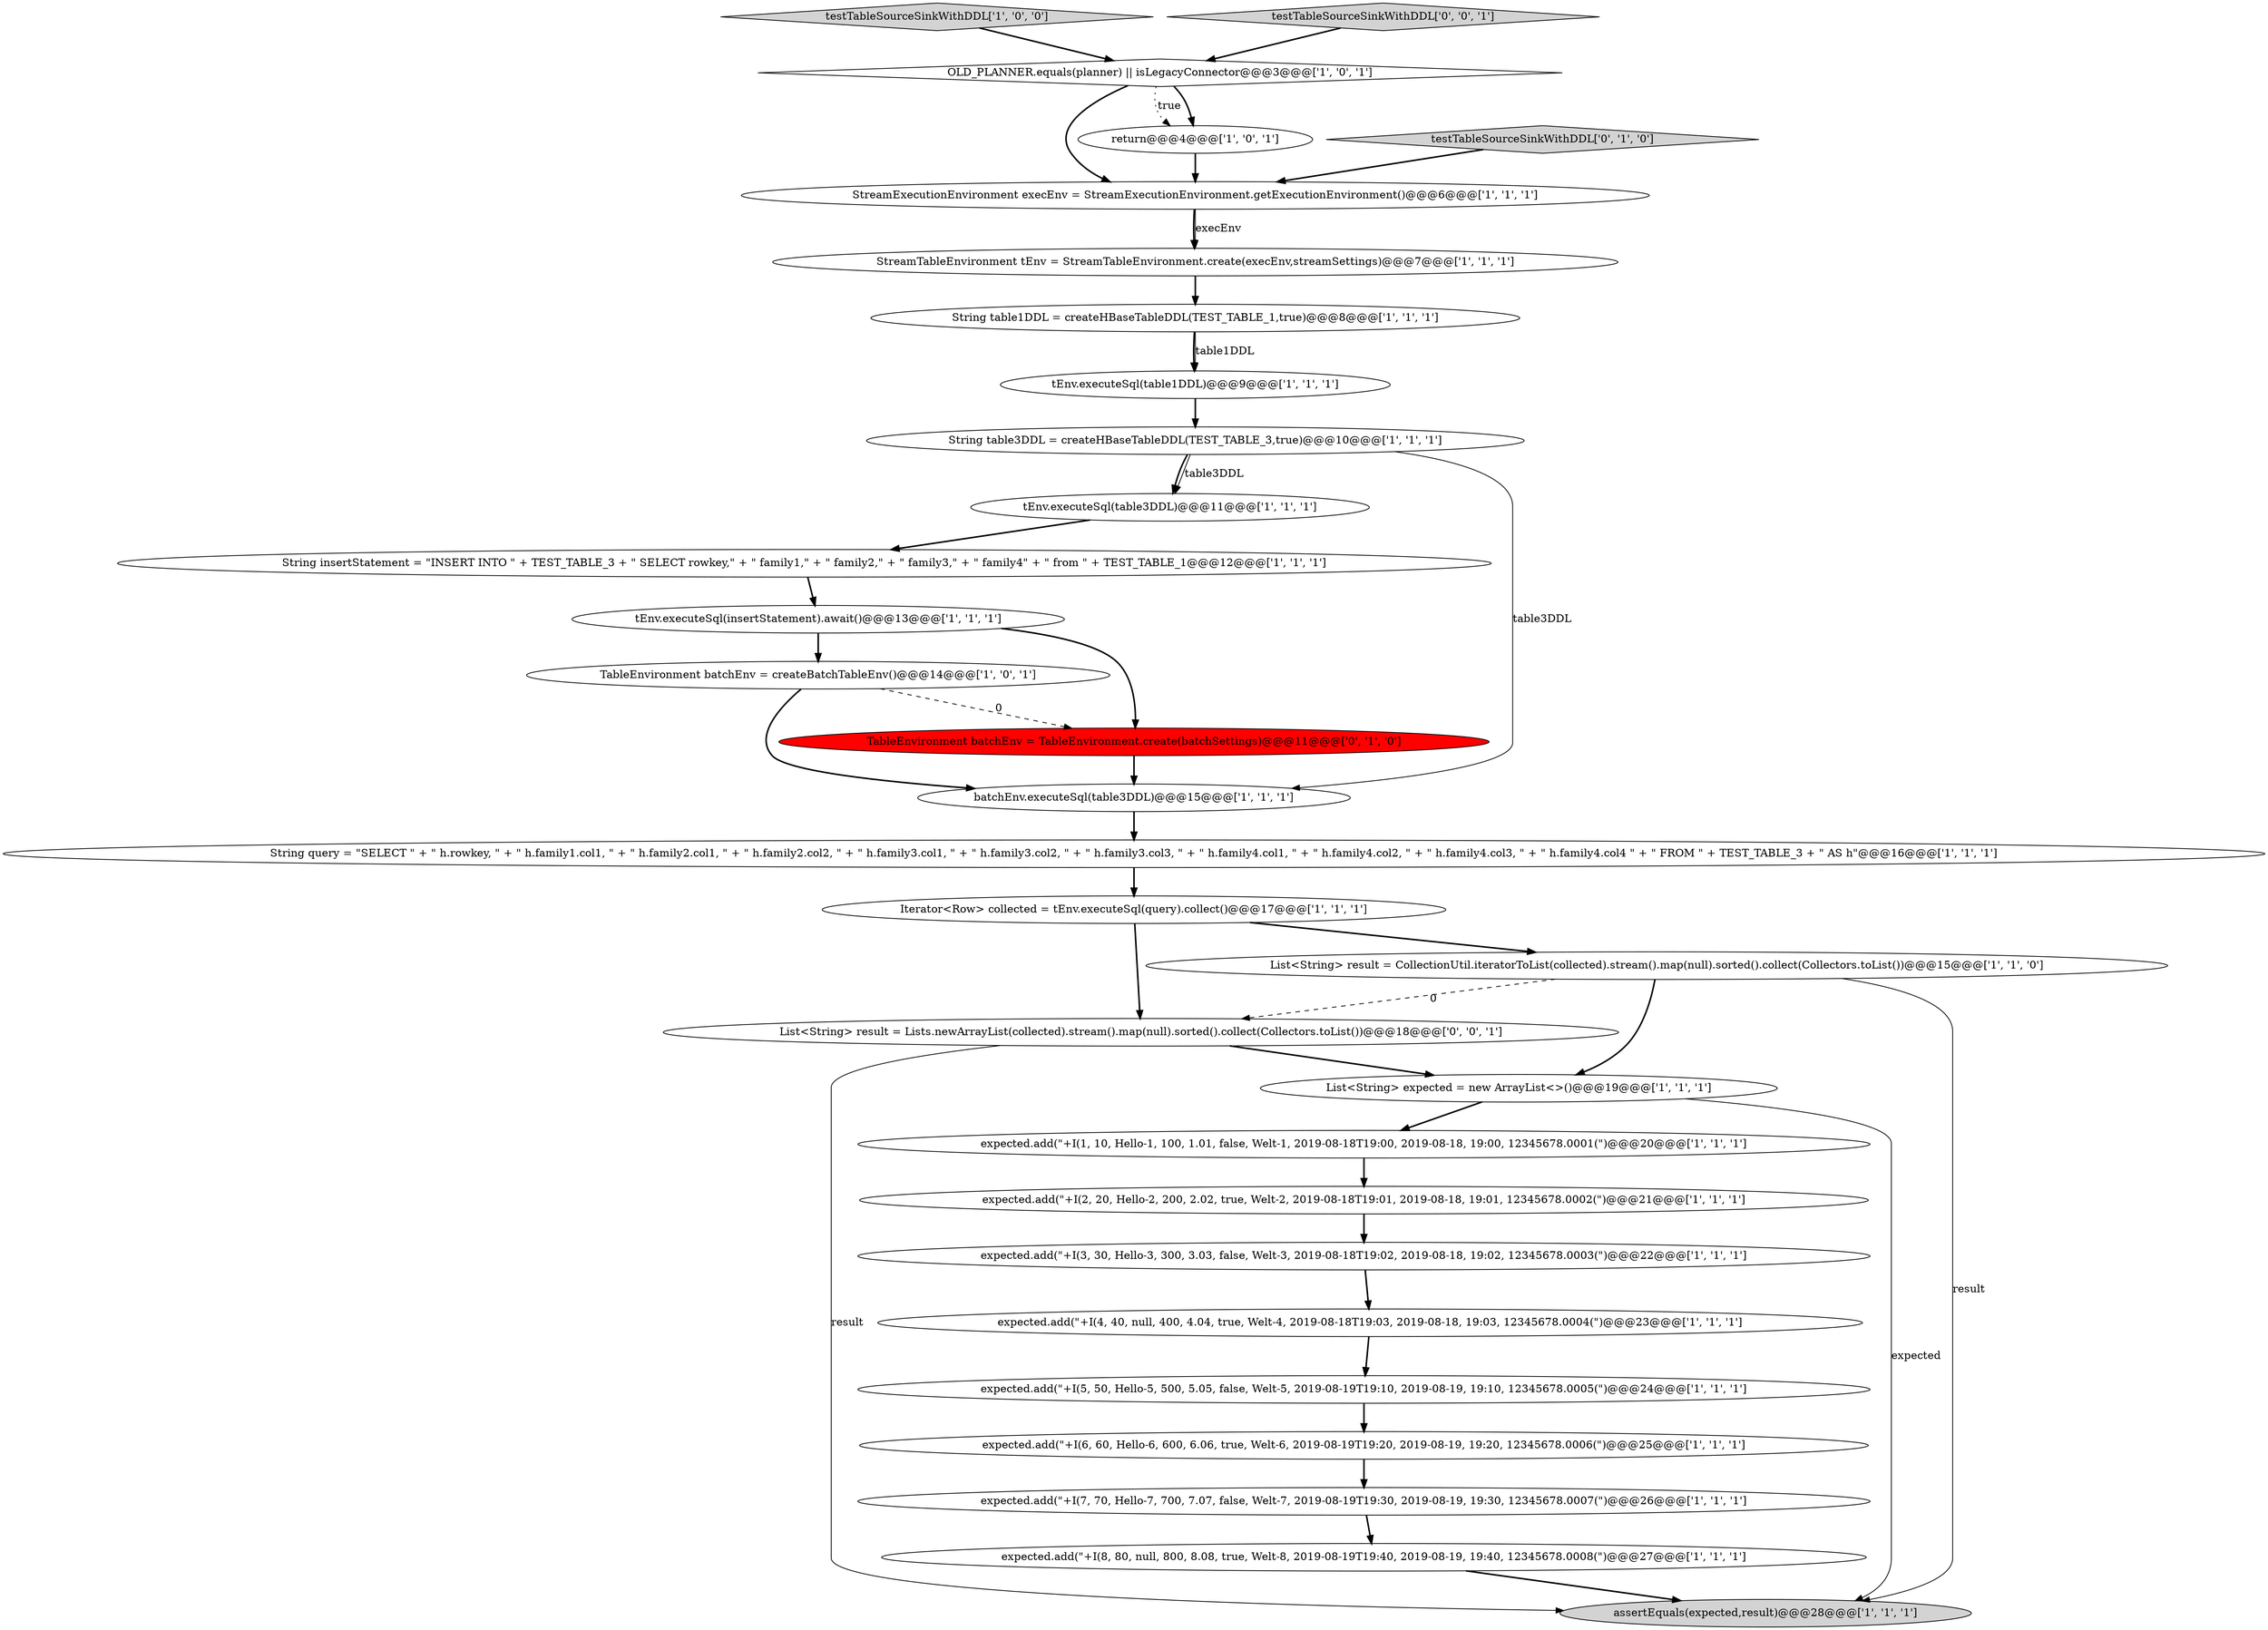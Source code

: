 digraph {
6 [style = filled, label = "List<String> result = CollectionUtil.iteratorToList(collected).stream().map(null).sorted().collect(Collectors.toList())@@@15@@@['1', '1', '0']", fillcolor = white, shape = ellipse image = "AAA0AAABBB1BBB"];
27 [style = filled, label = "TableEnvironment batchEnv = TableEnvironment.create(batchSettings)@@@11@@@['0', '1', '0']", fillcolor = red, shape = ellipse image = "AAA1AAABBB2BBB"];
5 [style = filled, label = "tEnv.executeSql(table3DDL)@@@11@@@['1', '1', '1']", fillcolor = white, shape = ellipse image = "AAA0AAABBB1BBB"];
20 [style = filled, label = "testTableSourceSinkWithDDL['1', '0', '0']", fillcolor = lightgray, shape = diamond image = "AAA0AAABBB1BBB"];
15 [style = filled, label = "expected.add(\"+I(5, 50, Hello-5, 500, 5.05, false, Welt-5, 2019-08-19T19:10, 2019-08-19, 19:10, 12345678.0005(\")@@@24@@@['1', '1', '1']", fillcolor = white, shape = ellipse image = "AAA0AAABBB1BBB"];
29 [style = filled, label = "List<String> result = Lists.newArrayList(collected).stream().map(null).sorted().collect(Collectors.toList())@@@18@@@['0', '0', '1']", fillcolor = white, shape = ellipse image = "AAA0AAABBB3BBB"];
14 [style = filled, label = "List<String> expected = new ArrayList<>()@@@19@@@['1', '1', '1']", fillcolor = white, shape = ellipse image = "AAA0AAABBB1BBB"];
18 [style = filled, label = "OLD_PLANNER.equals(planner) || isLegacyConnector@@@3@@@['1', '0', '1']", fillcolor = white, shape = diamond image = "AAA0AAABBB1BBB"];
7 [style = filled, label = "String table3DDL = createHBaseTableDDL(TEST_TABLE_3,true)@@@10@@@['1', '1', '1']", fillcolor = white, shape = ellipse image = "AAA0AAABBB1BBB"];
11 [style = filled, label = "return@@@4@@@['1', '0', '1']", fillcolor = white, shape = ellipse image = "AAA0AAABBB1BBB"];
3 [style = filled, label = "batchEnv.executeSql(table3DDL)@@@15@@@['1', '1', '1']", fillcolor = white, shape = ellipse image = "AAA0AAABBB1BBB"];
13 [style = filled, label = "String insertStatement = \"INSERT INTO \" + TEST_TABLE_3 + \" SELECT rowkey,\" + \" family1,\" + \" family2,\" + \" family3,\" + \" family4\" + \" from \" + TEST_TABLE_1@@@12@@@['1', '1', '1']", fillcolor = white, shape = ellipse image = "AAA0AAABBB1BBB"];
2 [style = filled, label = "String query = \"SELECT \" + \" h.rowkey, \" + \" h.family1.col1, \" + \" h.family2.col1, \" + \" h.family2.col2, \" + \" h.family3.col1, \" + \" h.family3.col2, \" + \" h.family3.col3, \" + \" h.family4.col1, \" + \" h.family4.col2, \" + \" h.family4.col3, \" + \" h.family4.col4 \" + \" FROM \" + TEST_TABLE_3 + \" AS h\"@@@16@@@['1', '1', '1']", fillcolor = white, shape = ellipse image = "AAA0AAABBB1BBB"];
24 [style = filled, label = "String table1DDL = createHBaseTableDDL(TEST_TABLE_1,true)@@@8@@@['1', '1', '1']", fillcolor = white, shape = ellipse image = "AAA0AAABBB1BBB"];
12 [style = filled, label = "expected.add(\"+I(4, 40, null, 400, 4.04, true, Welt-4, 2019-08-18T19:03, 2019-08-18, 19:03, 12345678.0004(\")@@@23@@@['1', '1', '1']", fillcolor = white, shape = ellipse image = "AAA0AAABBB1BBB"];
21 [style = filled, label = "expected.add(\"+I(8, 80, null, 800, 8.08, true, Welt-8, 2019-08-19T19:40, 2019-08-19, 19:40, 12345678.0008(\")@@@27@@@['1', '1', '1']", fillcolor = white, shape = ellipse image = "AAA0AAABBB1BBB"];
1 [style = filled, label = "StreamTableEnvironment tEnv = StreamTableEnvironment.create(execEnv,streamSettings)@@@7@@@['1', '1', '1']", fillcolor = white, shape = ellipse image = "AAA0AAABBB1BBB"];
26 [style = filled, label = "testTableSourceSinkWithDDL['0', '1', '0']", fillcolor = lightgray, shape = diamond image = "AAA0AAABBB2BBB"];
22 [style = filled, label = "Iterator<Row> collected = tEnv.executeSql(query).collect()@@@17@@@['1', '1', '1']", fillcolor = white, shape = ellipse image = "AAA0AAABBB1BBB"];
25 [style = filled, label = "assertEquals(expected,result)@@@28@@@['1', '1', '1']", fillcolor = lightgray, shape = ellipse image = "AAA0AAABBB1BBB"];
4 [style = filled, label = "expected.add(\"+I(1, 10, Hello-1, 100, 1.01, false, Welt-1, 2019-08-18T19:00, 2019-08-18, 19:00, 12345678.0001(\")@@@20@@@['1', '1', '1']", fillcolor = white, shape = ellipse image = "AAA0AAABBB1BBB"];
28 [style = filled, label = "testTableSourceSinkWithDDL['0', '0', '1']", fillcolor = lightgray, shape = diamond image = "AAA0AAABBB3BBB"];
23 [style = filled, label = "tEnv.executeSql(insertStatement).await()@@@13@@@['1', '1', '1']", fillcolor = white, shape = ellipse image = "AAA0AAABBB1BBB"];
9 [style = filled, label = "expected.add(\"+I(3, 30, Hello-3, 300, 3.03, false, Welt-3, 2019-08-18T19:02, 2019-08-18, 19:02, 12345678.0003(\")@@@22@@@['1', '1', '1']", fillcolor = white, shape = ellipse image = "AAA0AAABBB1BBB"];
19 [style = filled, label = "tEnv.executeSql(table1DDL)@@@9@@@['1', '1', '1']", fillcolor = white, shape = ellipse image = "AAA0AAABBB1BBB"];
17 [style = filled, label = "StreamExecutionEnvironment execEnv = StreamExecutionEnvironment.getExecutionEnvironment()@@@6@@@['1', '1', '1']", fillcolor = white, shape = ellipse image = "AAA0AAABBB1BBB"];
8 [style = filled, label = "TableEnvironment batchEnv = createBatchTableEnv()@@@14@@@['1', '0', '1']", fillcolor = white, shape = ellipse image = "AAA0AAABBB1BBB"];
0 [style = filled, label = "expected.add(\"+I(2, 20, Hello-2, 200, 2.02, true, Welt-2, 2019-08-18T19:01, 2019-08-18, 19:01, 12345678.0002(\")@@@21@@@['1', '1', '1']", fillcolor = white, shape = ellipse image = "AAA0AAABBB1BBB"];
10 [style = filled, label = "expected.add(\"+I(6, 60, Hello-6, 600, 6.06, true, Welt-6, 2019-08-19T19:20, 2019-08-19, 19:20, 12345678.0006(\")@@@25@@@['1', '1', '1']", fillcolor = white, shape = ellipse image = "AAA0AAABBB1BBB"];
16 [style = filled, label = "expected.add(\"+I(7, 70, Hello-7, 700, 7.07, false, Welt-7, 2019-08-19T19:30, 2019-08-19, 19:30, 12345678.0007(\")@@@26@@@['1', '1', '1']", fillcolor = white, shape = ellipse image = "AAA0AAABBB1BBB"];
0->9 [style = bold, label=""];
15->10 [style = bold, label=""];
24->19 [style = bold, label=""];
28->18 [style = bold, label=""];
17->1 [style = bold, label=""];
23->27 [style = bold, label=""];
26->17 [style = bold, label=""];
29->25 [style = solid, label="result"];
17->1 [style = solid, label="execEnv"];
18->11 [style = bold, label=""];
8->3 [style = bold, label=""];
12->15 [style = bold, label=""];
27->3 [style = bold, label=""];
22->29 [style = bold, label=""];
18->17 [style = bold, label=""];
21->25 [style = bold, label=""];
23->8 [style = bold, label=""];
7->5 [style = solid, label="table3DDL"];
24->19 [style = solid, label="table1DDL"];
4->0 [style = bold, label=""];
6->14 [style = bold, label=""];
20->18 [style = bold, label=""];
18->11 [style = dotted, label="true"];
7->5 [style = bold, label=""];
6->29 [style = dashed, label="0"];
3->2 [style = bold, label=""];
10->16 [style = bold, label=""];
1->24 [style = bold, label=""];
16->21 [style = bold, label=""];
5->13 [style = bold, label=""];
29->14 [style = bold, label=""];
13->23 [style = bold, label=""];
11->17 [style = bold, label=""];
8->27 [style = dashed, label="0"];
6->25 [style = solid, label="result"];
9->12 [style = bold, label=""];
2->22 [style = bold, label=""];
14->25 [style = solid, label="expected"];
7->3 [style = solid, label="table3DDL"];
19->7 [style = bold, label=""];
22->6 [style = bold, label=""];
14->4 [style = bold, label=""];
}
